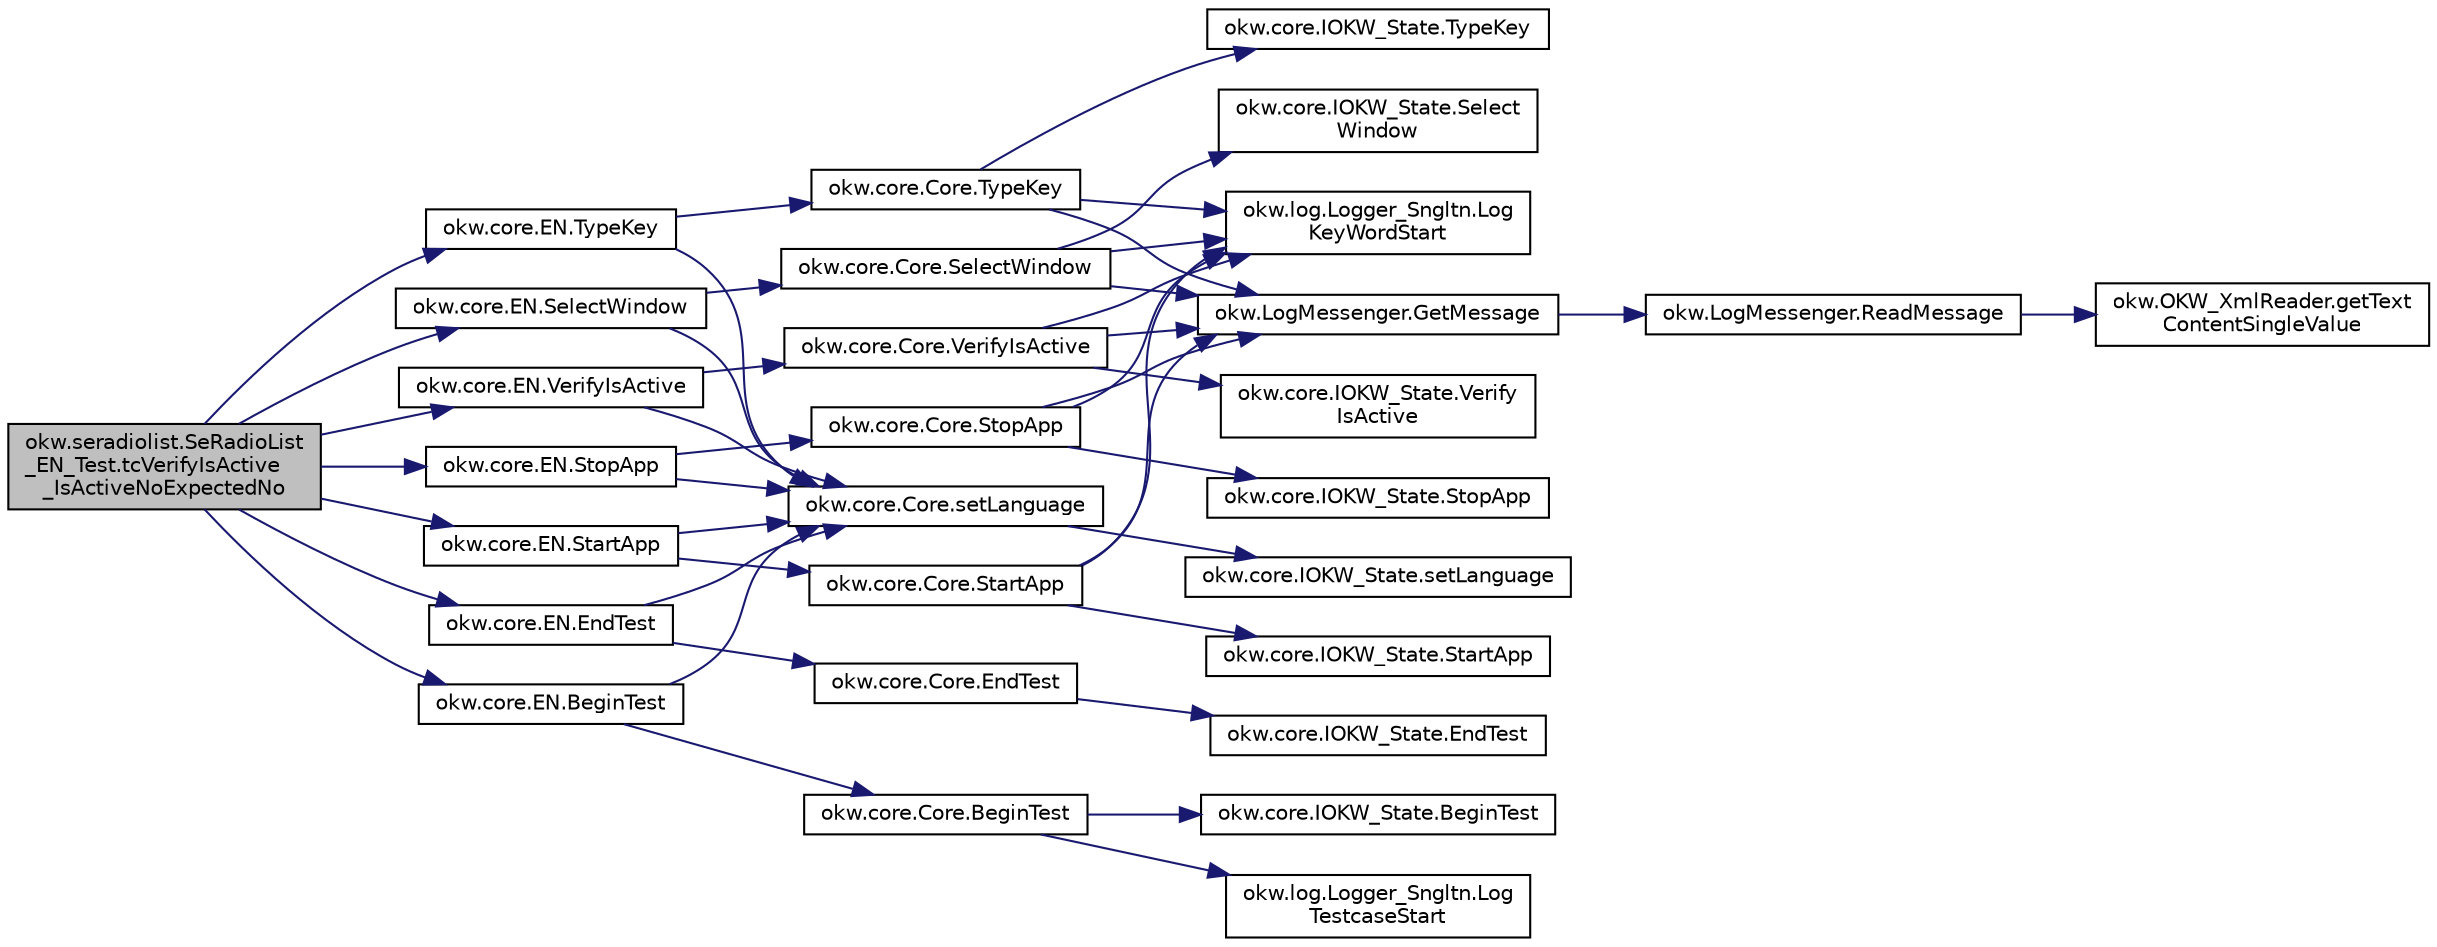 digraph "okw.seradiolist.SeRadioList_EN_Test.tcVerifyIsActive_IsActiveNoExpectedNo"
{
 // INTERACTIVE_SVG=YES
 // LATEX_PDF_SIZE
  edge [fontname="Helvetica",fontsize="10",labelfontname="Helvetica",labelfontsize="10"];
  node [fontname="Helvetica",fontsize="10",shape=record];
  rankdir="LR";
  Node708 [label="okw.seradiolist.SeRadioList\l_EN_Test.tcVerifyIsActive\l_IsActiveNoExpectedNo",height=0.2,width=0.4,color="black", fillcolor="grey75", style="filled", fontcolor="black",tooltip="Prüft die Methode SeRadioList.IsActive()."];
  Node708 -> Node709 [color="midnightblue",fontsize="10",style="solid",fontname="Helvetica"];
  Node709 [label="okw.core.EN.BeginTest",height=0.2,width=0.4,color="black", fillcolor="white", style="filled",URL="$classokw_1_1core_1_1_e_n.html#aef613b0a3e6bb8a9623984db145cae69",tooltip="Markiert den Anfang eines neuen Testfalls."];
  Node709 -> Node710 [color="midnightblue",fontsize="10",style="solid",fontname="Helvetica"];
  Node710 [label="okw.core.Core.setLanguage",height=0.2,width=0.4,color="black", fillcolor="white", style="filled",URL="$classokw_1_1core_1_1_core.html#ab4e0f723d27cb11c944ec4c82c426100",tooltip="Setzt die Sprache auf den gegebenen wert Language."];
  Node710 -> Node711 [color="midnightblue",fontsize="10",style="solid",fontname="Helvetica"];
  Node711 [label="okw.core.IOKW_State.setLanguage",height=0.2,width=0.4,color="black", fillcolor="white", style="filled",URL="$interfaceokw_1_1core_1_1_i_o_k_w___state.html#a866baa0bde08a47418f54d63bdb56097",tooltip="Interne Methode zum setzen der Sprache für die sprachabhängigen Ausgaben der Dokumentation (Log)."];
  Node709 -> Node712 [color="midnightblue",fontsize="10",style="solid",fontname="Helvetica"];
  Node712 [label="okw.core.Core.BeginTest",height=0.2,width=0.4,color="black", fillcolor="white", style="filled",URL="$classokw_1_1core_1_1_core.html#acfefe92468c9eb9e951846372726c4d8",tooltip="Markiert den Anfang eines neuen Testfalls."];
  Node712 -> Node713 [color="midnightblue",fontsize="10",style="solid",fontname="Helvetica"];
  Node713 [label="okw.log.Logger_Sngltn.Log\lTestcaseStart",height=0.2,width=0.4,color="black", fillcolor="white", style="filled",URL="$classokw_1_1log_1_1_logger___sngltn.html#a60f4ad59db847ae61df928f9920f3deb",tooltip="Ausgabe des Testfalls."];
  Node712 -> Node714 [color="midnightblue",fontsize="10",style="solid",fontname="Helvetica"];
  Node714 [label="okw.core.IOKW_State.BeginTest",height=0.2,width=0.4,color="black", fillcolor="white", style="filled",URL="$interfaceokw_1_1core_1_1_i_o_k_w___state.html#ae5480ddb1fc37eade5d899d335bc4b13",tooltip="Markiert den Anfang eines neuen Testfalls."];
  Node708 -> Node715 [color="midnightblue",fontsize="10",style="solid",fontname="Helvetica"];
  Node715 [label="okw.core.EN.StartApp",height=0.2,width=0.4,color="black", fillcolor="white", style="filled",URL="$classokw_1_1core_1_1_e_n.html#aaa7465ee7f135c724668d8b22dc2219f",tooltip="Startet die gegebene Anwendung."];
  Node715 -> Node710 [color="midnightblue",fontsize="10",style="solid",fontname="Helvetica"];
  Node715 -> Node716 [color="midnightblue",fontsize="10",style="solid",fontname="Helvetica"];
  Node716 [label="okw.core.Core.StartApp",height=0.2,width=0.4,color="black", fillcolor="white", style="filled",URL="$classokw_1_1core_1_1_core.html#ac20a22275b6aea1c4e551dce1fd0c1e9",tooltip="Startet die gegebene Anwendung."];
  Node716 -> Node717 [color="midnightblue",fontsize="10",style="solid",fontname="Helvetica"];
  Node717 [label="okw.log.Logger_Sngltn.Log\lKeyWordStart",height=0.2,width=0.4,color="black", fillcolor="white", style="filled",URL="$classokw_1_1log_1_1_logger___sngltn.html#a70ec25e200e00ecefc544e8fd371d2ef",tooltip="Ausgabe eines Schlüsselwortes."];
  Node716 -> Node718 [color="midnightblue",fontsize="10",style="solid",fontname="Helvetica"];
  Node718 [label="okw.LogMessenger.GetMessage",height=0.2,width=0.4,color="black", fillcolor="white", style="filled",URL="$classokw_1_1_log_messenger.html#af225d1f037d47b3b085175c09d78bdd2",tooltip="Holt die Log-Meldung für MethodeNmae/Textkey ohne weitere Parameter."];
  Node718 -> Node719 [color="midnightblue",fontsize="10",style="solid",fontname="Helvetica"];
  Node719 [label="okw.LogMessenger.ReadMessage",height=0.2,width=0.4,color="black", fillcolor="white", style="filled",URL="$classokw_1_1_log_messenger.html#a530cd6ab82ec82a04206a2e976ec06e3",tooltip="Interne Kernfunktion holt die Log-Meldung mit Platzhaltern aus der XML-Datei."];
  Node719 -> Node720 [color="midnightblue",fontsize="10",style="solid",fontname="Helvetica"];
  Node720 [label="okw.OKW_XmlReader.getText\lContentSingleValue",height=0.2,width=0.4,color="black", fillcolor="white", style="filled",URL="$classokw_1_1_o_k_w___xml_reader.html#ab920b5335a2e1429c14cc5f8e79f39eb",tooltip="Lies den TextContent eines Tag."];
  Node716 -> Node721 [color="midnightblue",fontsize="10",style="solid",fontname="Helvetica"];
  Node721 [label="okw.core.IOKW_State.StartApp",height=0.2,width=0.4,color="black", fillcolor="white", style="filled",URL="$interfaceokw_1_1core_1_1_i_o_k_w___state.html#a0ec9b7c60041061f1b01d85b703a27a8",tooltip="Startet die gegebene Anwendung."];
  Node708 -> Node722 [color="midnightblue",fontsize="10",style="solid",fontname="Helvetica"];
  Node722 [label="okw.core.EN.TypeKey",height=0.2,width=0.4,color="black", fillcolor="white", style="filled",URL="$classokw_1_1core_1_1_e_n.html#ae24d951e607b9b82af4f3b80e71285b9",tooltip="Tastatureingaben von Daten in das aktive Fensterobjekt."];
  Node722 -> Node710 [color="midnightblue",fontsize="10",style="solid",fontname="Helvetica"];
  Node722 -> Node723 [color="midnightblue",fontsize="10",style="solid",fontname="Helvetica"];
  Node723 [label="okw.core.Core.TypeKey",height=0.2,width=0.4,color="black", fillcolor="white", style="filled",URL="$classokw_1_1core_1_1_core.html#ad09bf3a237b88913dbe9ebc228db1cf3",tooltip="Tastatureingaben von Daten in das aktive Fensterobjekt."];
  Node723 -> Node717 [color="midnightblue",fontsize="10",style="solid",fontname="Helvetica"];
  Node723 -> Node718 [color="midnightblue",fontsize="10",style="solid",fontname="Helvetica"];
  Node723 -> Node724 [color="midnightblue",fontsize="10",style="solid",fontname="Helvetica"];
  Node724 [label="okw.core.IOKW_State.TypeKey",height=0.2,width=0.4,color="black", fillcolor="white", style="filled",URL="$interfaceokw_1_1core_1_1_i_o_k_w___state.html#a0466b45ed636074a1b6cd52de6b5fdd6",tooltip="Tastatureingaben von Daten in das aktive Fensterobjekt."];
  Node708 -> Node725 [color="midnightblue",fontsize="10",style="solid",fontname="Helvetica"];
  Node725 [label="okw.core.EN.SelectWindow",height=0.2,width=0.4,color="black", fillcolor="white", style="filled",URL="$classokw_1_1core_1_1_e_n.html#a2b61c2b39a9cfdbdfd25fe0e3d43785b",tooltip="Setzt den Kontext auf das gegebene Fenster."];
  Node725 -> Node710 [color="midnightblue",fontsize="10",style="solid",fontname="Helvetica"];
  Node725 -> Node726 [color="midnightblue",fontsize="10",style="solid",fontname="Helvetica"];
  Node726 [label="okw.core.Core.SelectWindow",height=0.2,width=0.4,color="black", fillcolor="white", style="filled",URL="$classokw_1_1core_1_1_core.html#a6a68660eb5e34965522896e2a5c48314",tooltip="Setzt den Kontext auf das gegebene Fenster."];
  Node726 -> Node717 [color="midnightblue",fontsize="10",style="solid",fontname="Helvetica"];
  Node726 -> Node718 [color="midnightblue",fontsize="10",style="solid",fontname="Helvetica"];
  Node726 -> Node727 [color="midnightblue",fontsize="10",style="solid",fontname="Helvetica"];
  Node727 [label="okw.core.IOKW_State.Select\lWindow",height=0.2,width=0.4,color="black", fillcolor="white", style="filled",URL="$interfaceokw_1_1core_1_1_i_o_k_w___state.html#ad4fc9610ed5b1176590a45b55e6ac7f0",tooltip="Setzt den Kontext auf das gegebene Fenster."];
  Node708 -> Node728 [color="midnightblue",fontsize="10",style="solid",fontname="Helvetica"];
  Node728 [label="okw.core.EN.VerifyIsActive",height=0.2,width=0.4,color="black", fillcolor="white", style="filled",URL="$classokw_1_1core_1_1_e_n.html#a67f59cc780c7b380127c430522ae6a62",tooltip="Vergleicht den Fokus-Status des gegebenen Objekts mit dem erwarteten Wert."];
  Node728 -> Node710 [color="midnightblue",fontsize="10",style="solid",fontname="Helvetica"];
  Node728 -> Node729 [color="midnightblue",fontsize="10",style="solid",fontname="Helvetica"];
  Node729 [label="okw.core.Core.VerifyIsActive",height=0.2,width=0.4,color="black", fillcolor="white", style="filled",URL="$classokw_1_1core_1_1_core.html#af9261f054d5a82396c678851ade66b1b",tooltip="Vergleicht den Fokus-Status des gegebenen Objekts mit dem erwarteten Wert."];
  Node729 -> Node717 [color="midnightblue",fontsize="10",style="solid",fontname="Helvetica"];
  Node729 -> Node718 [color="midnightblue",fontsize="10",style="solid",fontname="Helvetica"];
  Node729 -> Node730 [color="midnightblue",fontsize="10",style="solid",fontname="Helvetica"];
  Node730 [label="okw.core.IOKW_State.Verify\lIsActive",height=0.2,width=0.4,color="black", fillcolor="white", style="filled",URL="$interfaceokw_1_1core_1_1_i_o_k_w___state.html#ad003bc140c032dc58f2f67bcc749990c",tooltip="Vergleicht den Fokus-Status des gegebenen Objekts mit dem erwarteten Wert."];
  Node708 -> Node731 [color="midnightblue",fontsize="10",style="solid",fontname="Helvetica"];
  Node731 [label="okw.core.EN.StopApp",height=0.2,width=0.4,color="black", fillcolor="white", style="filled",URL="$classokw_1_1core_1_1_e_n.html#aba06d28c60512e1dc55902403abbd3f6",tooltip="Beendet eine gegebene Anwendung."];
  Node731 -> Node710 [color="midnightblue",fontsize="10",style="solid",fontname="Helvetica"];
  Node731 -> Node732 [color="midnightblue",fontsize="10",style="solid",fontname="Helvetica"];
  Node732 [label="okw.core.Core.StopApp",height=0.2,width=0.4,color="black", fillcolor="white", style="filled",URL="$classokw_1_1core_1_1_core.html#a13d953a145a5e1bc776785f8433ba69c",tooltip="Beendet eine gegebene Anwendung."];
  Node732 -> Node717 [color="midnightblue",fontsize="10",style="solid",fontname="Helvetica"];
  Node732 -> Node718 [color="midnightblue",fontsize="10",style="solid",fontname="Helvetica"];
  Node732 -> Node733 [color="midnightblue",fontsize="10",style="solid",fontname="Helvetica"];
  Node733 [label="okw.core.IOKW_State.StopApp",height=0.2,width=0.4,color="black", fillcolor="white", style="filled",URL="$interfaceokw_1_1core_1_1_i_o_k_w___state.html#a789e33be9253edfccfe5654f537cf52a",tooltip="Beendet eine gegebene Anwendung."];
  Node708 -> Node734 [color="midnightblue",fontsize="10",style="solid",fontname="Helvetica"];
  Node734 [label="okw.core.EN.EndTest",height=0.2,width=0.4,color="black", fillcolor="white", style="filled",URL="$classokw_1_1core_1_1_e_n.html#aa51cc1227f749efca4fd2801f5cb664f",tooltip="Signalisiert das Ende eines Testfalls."];
  Node734 -> Node710 [color="midnightblue",fontsize="10",style="solid",fontname="Helvetica"];
  Node734 -> Node735 [color="midnightblue",fontsize="10",style="solid",fontname="Helvetica"];
  Node735 [label="okw.core.Core.EndTest",height=0.2,width=0.4,color="black", fillcolor="white", style="filled",URL="$classokw_1_1core_1_1_core.html#abf0b4a4074d5292675319eb0045fcb9c",tooltip="Signalisiert das Ende eines Testfalls."];
  Node735 -> Node736 [color="midnightblue",fontsize="10",style="solid",fontname="Helvetica"];
  Node736 [label="okw.core.IOKW_State.EndTest",height=0.2,width=0.4,color="black", fillcolor="white", style="filled",URL="$interfaceokw_1_1core_1_1_i_o_k_w___state.html#ac0b681eddd02ac39ff0c4970a634a186",tooltip="Signalisiert das Ende eines Testfalls."];
}
